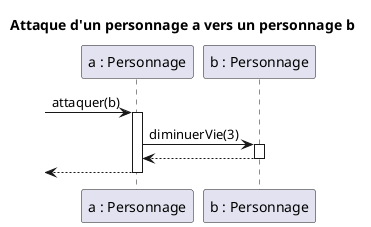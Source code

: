 @startuml

title "Attaque d'un personnage a vers un personnage b"

participant "a : Personnage" as a
participant "b : Personnage" as b

-> a : attaquer(b)
activate a
a -> b : diminuerVie(3)
activate b
a <-- b
deactivate b
<-- a
deactivate a

@enduml